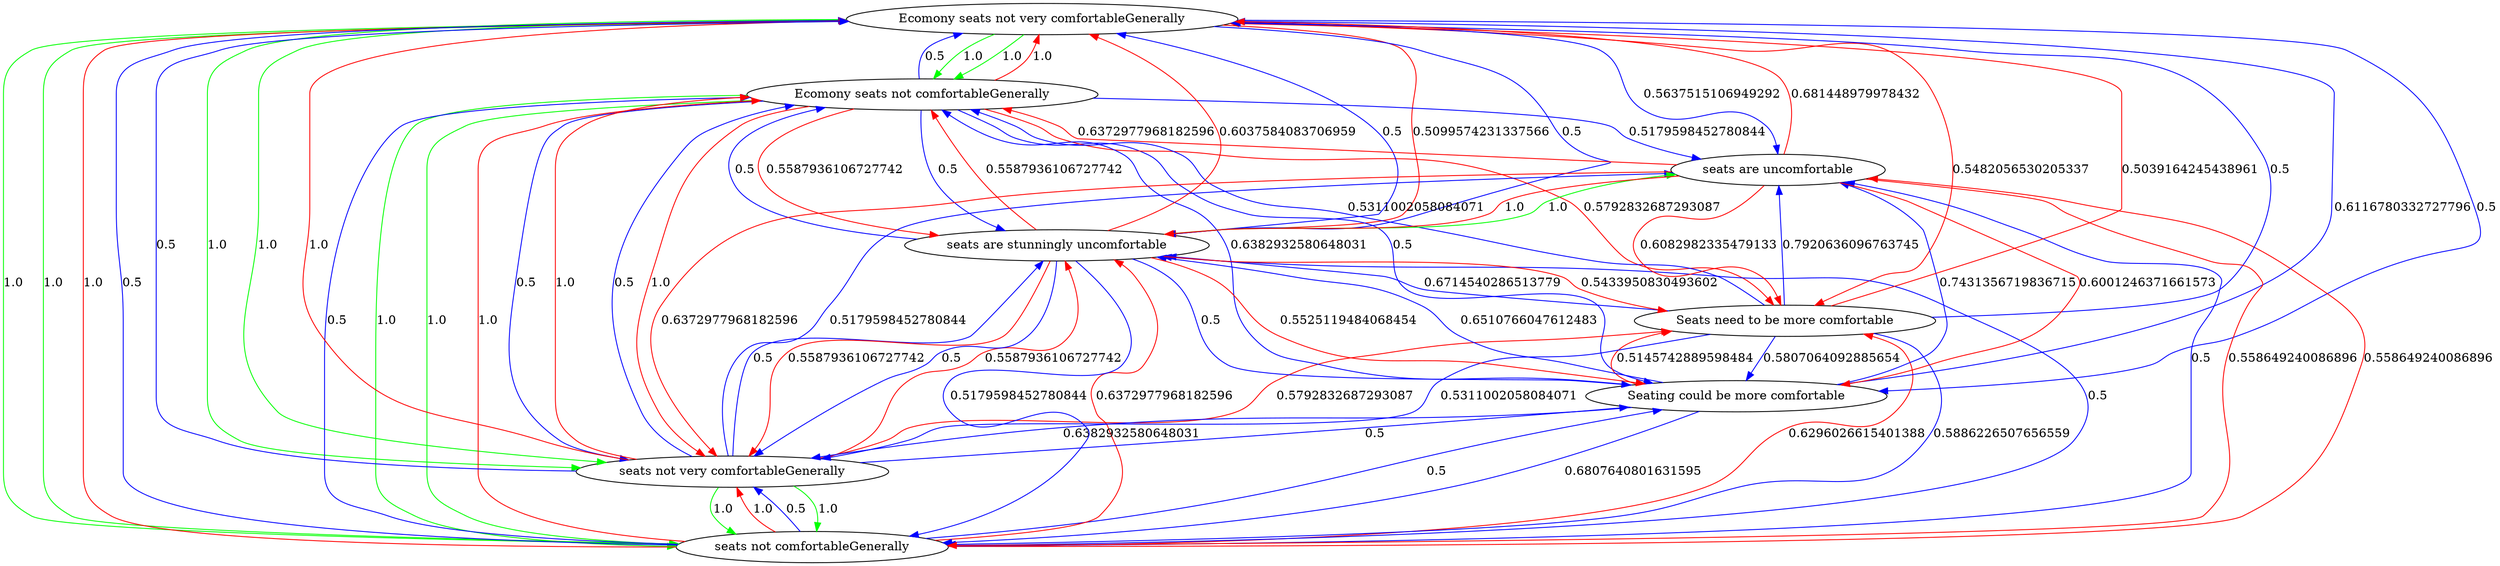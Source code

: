 digraph rawGraph {
"Ecomony seats not very comfortableGenerally";"Ecomony seats not comfortableGenerally";"seats not comfortableGenerally";"seats not very comfortableGenerally";"Seating could be more comfortable";"Seats need to be more comfortable";"seats are stunningly uncomfortable";"seats are uncomfortable";"Ecomony seats not very comfortableGenerally" -> "Ecomony seats not comfortableGenerally" [label=1.0] [color=green]
"Ecomony seats not comfortableGenerally" -> "seats not comfortableGenerally" [label=1.0] [color=green]
"Ecomony seats not very comfortableGenerally" -> "seats not very comfortableGenerally" [label=1.0] [color=green]
"seats not very comfortableGenerally" -> "seats not comfortableGenerally" [label=1.0] [color=green]
"Ecomony seats not very comfortableGenerally" -> "seats not comfortableGenerally" [label=1.0] [color=green]
"Ecomony seats not very comfortableGenerally" -> "Ecomony seats not comfortableGenerally" [label=1.0] [color=green]
"Ecomony seats not comfortableGenerally" -> "seats not comfortableGenerally" [label=1.0] [color=green]
"Ecomony seats not very comfortableGenerally" -> "seats not very comfortableGenerally" [label=1.0] [color=green]
"seats not very comfortableGenerally" -> "seats not comfortableGenerally" [label=1.0] [color=green]
"Ecomony seats not very comfortableGenerally" -> "seats not comfortableGenerally" [label=1.0] [color=green]
"Ecomony seats not comfortableGenerally" -> "Ecomony seats not very comfortableGenerally" [label=1.0] [color=red]
"Ecomony seats not comfortableGenerally" -> "seats not very comfortableGenerally" [label=1.0] [color=red]
"seats not comfortableGenerally" -> "Ecomony seats not very comfortableGenerally" [label=1.0] [color=red]
"seats not comfortableGenerally" -> "Ecomony seats not comfortableGenerally" [label=1.0] [color=red]
"seats not comfortableGenerally" -> "seats not very comfortableGenerally" [label=1.0] [color=red]
"seats not very comfortableGenerally" -> "Ecomony seats not very comfortableGenerally" [label=1.0] [color=red]
"seats not very comfortableGenerally" -> "Ecomony seats not comfortableGenerally" [label=1.0] [color=red]
"Ecomony seats not very comfortableGenerally" -> "Seating could be more comfortable" [label=0.5] [color=blue]
"Ecomony seats not comfortableGenerally" -> "Seating could be more comfortable" [label=0.5] [color=blue]
"seats not comfortableGenerally" -> "Seating could be more comfortable" [label=0.5] [color=blue]
"seats not very comfortableGenerally" -> "Seating could be more comfortable" [label=0.5] [color=blue]
"Seating could be more comfortable" -> "Ecomony seats not very comfortableGenerally" [label=0.6116780332727796] [color=blue]
"Seating could be more comfortable" -> "Ecomony seats not comfortableGenerally" [label=0.6382932580648031] [color=blue]
"Seating could be more comfortable" -> "seats not comfortableGenerally" [label=0.6807640801631595] [color=blue]
"Seating could be more comfortable" -> "seats not very comfortableGenerally" [label=0.6382932580648031] [color=blue]
"Ecomony seats not very comfortableGenerally" -> "Seats need to be more comfortable" [label=0.5482056530205337] [color=red]
"Ecomony seats not comfortableGenerally" -> "Seats need to be more comfortable" [label=0.5792832687293087] [color=red]
"seats not comfortableGenerally" -> "Seats need to be more comfortable" [label=0.6296026615401388] [color=red]
"seats not very comfortableGenerally" -> "Seats need to be more comfortable" [label=0.5792832687293087] [color=red]
"Seating could be more comfortable" -> "Seats need to be more comfortable" [label=0.5145742889598484] [color=red]
"Seats need to be more comfortable" -> "Ecomony seats not very comfortableGenerally" [label=0.5039164245438961] [color=red]
"Seats need to be more comfortable" -> "Ecomony seats not comfortableGenerally" [label=0.5311002058084071] [color=blue]
"Seats need to be more comfortable" -> "seats not comfortableGenerally" [label=0.5886226507656559] [color=blue]
"Seats need to be more comfortable" -> "seats not very comfortableGenerally" [label=0.5311002058084071] [color=blue]
"Seats need to be more comfortable" -> "Seating could be more comfortable" [label=0.5807064092885654] [color=blue]
"seats are stunningly uncomfortable" -> "seats are uncomfortable" [label=1.0] [color=green]
"seats are uncomfortable" -> "seats are stunningly uncomfortable" [label=1.0] [color=red]
"Ecomony seats not very comfortableGenerally" -> "seats are stunningly uncomfortable" [label=0.5099574231337566] [color=red]
"Ecomony seats not very comfortableGenerally" -> "seats are uncomfortable" [label=0.5637515106949292] [color=blue]
"Ecomony seats not comfortableGenerally" -> "seats are stunningly uncomfortable" [label=0.5587936106727742] [color=red]
"Ecomony seats not comfortableGenerally" -> "seats are uncomfortable" [label=0.5179598452780844] [color=blue]
"seats not comfortableGenerally" -> "seats are stunningly uncomfortable" [label=0.6372977968182596] [color=red]
"seats not comfortableGenerally" -> "seats are uncomfortable" [label=0.558649240086896] [color=red]
"seats not very comfortableGenerally" -> "seats are stunningly uncomfortable" [label=0.5587936106727742] [color=red]
"seats not very comfortableGenerally" -> "seats are uncomfortable" [label=0.5179598452780844] [color=blue]
"Seating could be more comfortable" -> "seats are stunningly uncomfortable" [label=0.6510766047612483] [color=blue]
"Seating could be more comfortable" -> "seats are uncomfortable" [label=0.7431356719836715] [color=blue]
"Seats need to be more comfortable" -> "seats are stunningly uncomfortable" [label=0.6714540286513779] [color=blue]
"Seats need to be more comfortable" -> "seats are uncomfortable" [label=0.7920636096763745] [color=blue]
"seats are stunningly uncomfortable" -> "Ecomony seats not very comfortableGenerally" [label=0.6037584083706959] [color=red]
"seats are stunningly uncomfortable" -> "Ecomony seats not comfortableGenerally" [label=0.5587936106727742] [color=red]
"seats are stunningly uncomfortable" -> "seats not comfortableGenerally" [label=0.5179598452780844] [color=blue]
"seats are stunningly uncomfortable" -> "seats not very comfortableGenerally" [label=0.5587936106727742] [color=red]
"seats are stunningly uncomfortable" -> "Seating could be more comfortable" [label=0.5525119484068454] [color=red]
"seats are stunningly uncomfortable" -> "Seats need to be more comfortable" [label=0.5433950830493602] [color=red]
"seats are uncomfortable" -> "Ecomony seats not very comfortableGenerally" [label=0.681448979978432] [color=red]
"seats are uncomfortable" -> "Ecomony seats not comfortableGenerally" [label=0.6372977968182596] [color=red]
"seats are uncomfortable" -> "seats not comfortableGenerally" [label=0.558649240086896] [color=red]
"seats are uncomfortable" -> "seats not very comfortableGenerally" [label=0.6372977968182596] [color=red]
"seats are uncomfortable" -> "Seating could be more comfortable" [label=0.6001246371661573] [color=red]
"seats are uncomfortable" -> "Seats need to be more comfortable" [label=0.6082982335479133] [color=red]
"Ecomony seats not very comfortableGenerally" -> "seats are stunningly uncomfortable" [label=0.5] [color=blue]
"Ecomony seats not comfortableGenerally" -> "seats not very comfortableGenerally" [label=0.5] [color=blue]
"Ecomony seats not comfortableGenerally" -> "Ecomony seats not very comfortableGenerally" [label=0.5] [color=blue]
"Ecomony seats not comfortableGenerally" -> "seats are stunningly uncomfortable" [label=0.5] [color=blue]
"seats not comfortableGenerally" -> "seats are uncomfortable" [label=0.5] [color=blue]
"seats not comfortableGenerally" -> "seats not very comfortableGenerally" [label=0.5] [color=blue]
"seats not comfortableGenerally" -> "Ecomony seats not very comfortableGenerally" [label=0.5] [color=blue]
"seats not comfortableGenerally" -> "Ecomony seats not comfortableGenerally" [label=0.5] [color=blue]
"seats not comfortableGenerally" -> "seats are stunningly uncomfortable" [label=0.5] [color=blue]
"seats not very comfortableGenerally" -> "Ecomony seats not very comfortableGenerally" [label=0.5] [color=blue]
"seats not very comfortableGenerally" -> "Ecomony seats not comfortableGenerally" [label=0.5] [color=blue]
"seats not very comfortableGenerally" -> "seats are stunningly uncomfortable" [label=0.5] [color=blue]
"Seats need to be more comfortable" -> "Ecomony seats not very comfortableGenerally" [label=0.5] [color=blue]
"seats are stunningly uncomfortable" -> "seats not very comfortableGenerally" [label=0.5] [color=blue]
"seats are stunningly uncomfortable" -> "Ecomony seats not very comfortableGenerally" [label=0.5] [color=blue]
"seats are stunningly uncomfortable" -> "Ecomony seats not comfortableGenerally" [label=0.5] [color=blue]
"seats are stunningly uncomfortable" -> "Seating could be more comfortable" [label=0.5] [color=blue]
}
